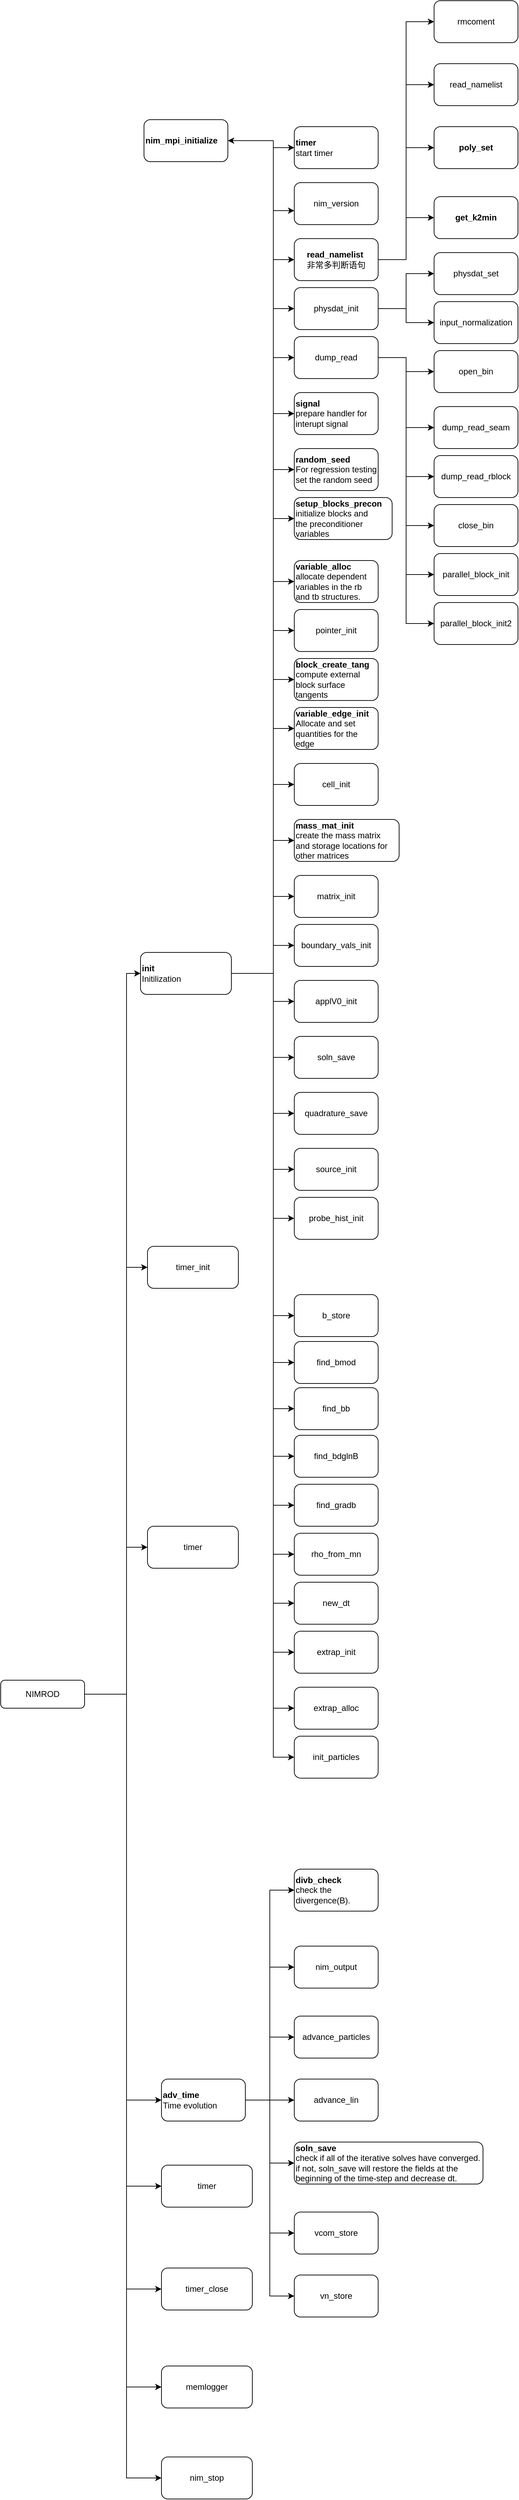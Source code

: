 <mxfile version="22.0.6" type="github">
  <diagram id="C5RBs43oDa-KdzZeNtuy" name="Page-1">
    <mxGraphModel dx="1518" dy="1888" grid="1" gridSize="10" guides="1" tooltips="1" connect="1" arrows="1" fold="1" page="1" pageScale="1" pageWidth="827" pageHeight="1169" math="0" shadow="0">
      <root>
        <mxCell id="WIyWlLk6GJQsqaUBKTNV-0" />
        <mxCell id="WIyWlLk6GJQsqaUBKTNV-1" parent="WIyWlLk6GJQsqaUBKTNV-0" />
        <mxCell id="1B1cMPSORAF4av0CPrEg-1" value="" style="edgeStyle=orthogonalEdgeStyle;rounded=0;orthogonalLoop=1;jettySize=auto;html=1;" parent="WIyWlLk6GJQsqaUBKTNV-1" source="WIyWlLk6GJQsqaUBKTNV-3" target="1B1cMPSORAF4av0CPrEg-0" edge="1">
          <mxGeometry relative="1" as="geometry">
            <Array as="points">
              <mxPoint x="310" y="2250" />
              <mxPoint x="310" y="1220" />
            </Array>
          </mxGeometry>
        </mxCell>
        <mxCell id="1B1cMPSORAF4av0CPrEg-3" value="" style="edgeStyle=orthogonalEdgeStyle;rounded=0;orthogonalLoop=1;jettySize=auto;html=1;" parent="WIyWlLk6GJQsqaUBKTNV-1" source="WIyWlLk6GJQsqaUBKTNV-3" target="1B1cMPSORAF4av0CPrEg-2" edge="1">
          <mxGeometry relative="1" as="geometry">
            <Array as="points">
              <mxPoint x="310" y="2250" />
              <mxPoint x="310" y="2830" />
            </Array>
          </mxGeometry>
        </mxCell>
        <mxCell id="SXd2BRhRPIDq4cuI7gyY-1" style="edgeStyle=orthogonalEdgeStyle;rounded=0;orthogonalLoop=1;jettySize=auto;html=1;exitX=1;exitY=0.5;exitDx=0;exitDy=0;entryX=0;entryY=0.5;entryDx=0;entryDy=0;" edge="1" parent="WIyWlLk6GJQsqaUBKTNV-1" source="WIyWlLk6GJQsqaUBKTNV-3" target="SXd2BRhRPIDq4cuI7gyY-0">
          <mxGeometry relative="1" as="geometry">
            <Array as="points">
              <mxPoint x="310" y="2250" />
              <mxPoint x="310" y="1640" />
            </Array>
          </mxGeometry>
        </mxCell>
        <mxCell id="SXd2BRhRPIDq4cuI7gyY-3" style="edgeStyle=orthogonalEdgeStyle;rounded=0;orthogonalLoop=1;jettySize=auto;html=1;exitX=1;exitY=0.5;exitDx=0;exitDy=0;entryX=0;entryY=0.5;entryDx=0;entryDy=0;" edge="1" parent="WIyWlLk6GJQsqaUBKTNV-1" source="WIyWlLk6GJQsqaUBKTNV-3" target="SXd2BRhRPIDq4cuI7gyY-2">
          <mxGeometry relative="1" as="geometry">
            <Array as="points">
              <mxPoint x="310" y="2250" />
              <mxPoint x="310" y="2040" />
            </Array>
          </mxGeometry>
        </mxCell>
        <mxCell id="SXd2BRhRPIDq4cuI7gyY-6" style="edgeStyle=orthogonalEdgeStyle;rounded=0;orthogonalLoop=1;jettySize=auto;html=1;exitX=1;exitY=0.5;exitDx=0;exitDy=0;entryX=0;entryY=0.5;entryDx=0;entryDy=0;" edge="1" parent="WIyWlLk6GJQsqaUBKTNV-1" source="WIyWlLk6GJQsqaUBKTNV-3" target="SXd2BRhRPIDq4cuI7gyY-4">
          <mxGeometry relative="1" as="geometry">
            <Array as="points">
              <mxPoint x="310" y="2250" />
              <mxPoint x="310" y="2953" />
            </Array>
          </mxGeometry>
        </mxCell>
        <mxCell id="SXd2BRhRPIDq4cuI7gyY-7" style="edgeStyle=orthogonalEdgeStyle;rounded=0;orthogonalLoop=1;jettySize=auto;html=1;exitX=1;exitY=0.5;exitDx=0;exitDy=0;entryX=0;entryY=0.5;entryDx=0;entryDy=0;" edge="1" parent="WIyWlLk6GJQsqaUBKTNV-1" source="WIyWlLk6GJQsqaUBKTNV-3" target="SXd2BRhRPIDq4cuI7gyY-5">
          <mxGeometry relative="1" as="geometry">
            <Array as="points">
              <mxPoint x="310" y="2250" />
              <mxPoint x="310" y="3100" />
            </Array>
          </mxGeometry>
        </mxCell>
        <mxCell id="SXd2BRhRPIDq4cuI7gyY-9" style="edgeStyle=orthogonalEdgeStyle;rounded=0;orthogonalLoop=1;jettySize=auto;html=1;exitX=1;exitY=0.5;exitDx=0;exitDy=0;entryX=0;entryY=0.5;entryDx=0;entryDy=0;" edge="1" parent="WIyWlLk6GJQsqaUBKTNV-1" source="WIyWlLk6GJQsqaUBKTNV-3" target="SXd2BRhRPIDq4cuI7gyY-8">
          <mxGeometry relative="1" as="geometry">
            <Array as="points">
              <mxPoint x="310" y="2250" />
              <mxPoint x="310" y="3240" />
            </Array>
          </mxGeometry>
        </mxCell>
        <mxCell id="SXd2BRhRPIDq4cuI7gyY-11" style="edgeStyle=orthogonalEdgeStyle;rounded=0;orthogonalLoop=1;jettySize=auto;html=1;exitX=1;exitY=0.5;exitDx=0;exitDy=0;entryX=0;entryY=0.5;entryDx=0;entryDy=0;" edge="1" parent="WIyWlLk6GJQsqaUBKTNV-1" source="WIyWlLk6GJQsqaUBKTNV-3" target="SXd2BRhRPIDq4cuI7gyY-10">
          <mxGeometry relative="1" as="geometry">
            <Array as="points">
              <mxPoint x="310" y="2250" />
              <mxPoint x="310" y="3370" />
            </Array>
          </mxGeometry>
        </mxCell>
        <mxCell id="WIyWlLk6GJQsqaUBKTNV-3" value="NIMROD" style="rounded=1;whiteSpace=wrap;html=1;fontSize=12;glass=0;strokeWidth=1;shadow=0;" parent="WIyWlLk6GJQsqaUBKTNV-1" vertex="1">
          <mxGeometry x="130" y="2230" width="120" height="40" as="geometry" />
        </mxCell>
        <mxCell id="WIyWlLk6GJQsqaUBKTNV-4" value="Yes" style="rounded=0;html=1;jettySize=auto;orthogonalLoop=1;fontSize=11;endArrow=block;endFill=0;endSize=8;strokeWidth=1;shadow=0;labelBackgroundColor=none;edgeStyle=orthogonalEdgeStyle;" parent="WIyWlLk6GJQsqaUBKTNV-1" edge="1">
          <mxGeometry y="20" relative="1" as="geometry">
            <mxPoint as="offset" />
            <mxPoint x="220" y="250" as="sourcePoint" />
          </mxGeometry>
        </mxCell>
        <mxCell id="WIyWlLk6GJQsqaUBKTNV-5" value="No" style="edgeStyle=orthogonalEdgeStyle;rounded=0;html=1;jettySize=auto;orthogonalLoop=1;fontSize=11;endArrow=block;endFill=0;endSize=8;strokeWidth=1;shadow=0;labelBackgroundColor=none;" parent="WIyWlLk6GJQsqaUBKTNV-1" edge="1">
          <mxGeometry y="10" relative="1" as="geometry">
            <mxPoint as="offset" />
            <mxPoint x="270" y="210" as="sourcePoint" />
            <Array as="points">
              <mxPoint x="320" y="210" />
            </Array>
          </mxGeometry>
        </mxCell>
        <mxCell id="WIyWlLk6GJQsqaUBKTNV-8" value="No" style="rounded=0;html=1;jettySize=auto;orthogonalLoop=1;fontSize=11;endArrow=block;endFill=0;endSize=8;strokeWidth=1;shadow=0;labelBackgroundColor=none;edgeStyle=orthogonalEdgeStyle;" parent="WIyWlLk6GJQsqaUBKTNV-1" edge="1">
          <mxGeometry x="0.333" y="20" relative="1" as="geometry">
            <mxPoint as="offset" />
            <mxPoint x="220" y="370" as="sourcePoint" />
          </mxGeometry>
        </mxCell>
        <mxCell id="WIyWlLk6GJQsqaUBKTNV-9" value="Yes" style="edgeStyle=orthogonalEdgeStyle;rounded=0;html=1;jettySize=auto;orthogonalLoop=1;fontSize=11;endArrow=block;endFill=0;endSize=8;strokeWidth=1;shadow=0;labelBackgroundColor=none;" parent="WIyWlLk6GJQsqaUBKTNV-1" edge="1">
          <mxGeometry y="10" relative="1" as="geometry">
            <mxPoint as="offset" />
            <mxPoint x="270" y="330" as="sourcePoint" />
          </mxGeometry>
        </mxCell>
        <mxCell id="1B1cMPSORAF4av0CPrEg-70" style="edgeStyle=orthogonalEdgeStyle;rounded=0;orthogonalLoop=1;jettySize=auto;html=1;exitX=1;exitY=0.5;exitDx=0;exitDy=0;entryX=0;entryY=0.5;entryDx=0;entryDy=0;" parent="WIyWlLk6GJQsqaUBKTNV-1" source="1B1cMPSORAF4av0CPrEg-0" target="1B1cMPSORAF4av0CPrEg-38" edge="1">
          <mxGeometry relative="1" as="geometry">
            <Array as="points">
              <mxPoint x="520" y="1220" />
              <mxPoint x="520" y="1110" />
            </Array>
          </mxGeometry>
        </mxCell>
        <mxCell id="1B1cMPSORAF4av0CPrEg-71" style="edgeStyle=orthogonalEdgeStyle;rounded=0;orthogonalLoop=1;jettySize=auto;html=1;exitX=1;exitY=0.5;exitDx=0;exitDy=0;entryX=0;entryY=0.5;entryDx=0;entryDy=0;" parent="WIyWlLk6GJQsqaUBKTNV-1" source="1B1cMPSORAF4av0CPrEg-0" target="1B1cMPSORAF4av0CPrEg-36" edge="1">
          <mxGeometry relative="1" as="geometry">
            <Array as="points">
              <mxPoint x="520" y="1220" />
              <mxPoint x="520" y="1180" />
            </Array>
          </mxGeometry>
        </mxCell>
        <mxCell id="1B1cMPSORAF4av0CPrEg-72" style="edgeStyle=orthogonalEdgeStyle;rounded=0;orthogonalLoop=1;jettySize=auto;html=1;exitX=1;exitY=0.5;exitDx=0;exitDy=0;entryX=0;entryY=0.5;entryDx=0;entryDy=0;" parent="WIyWlLk6GJQsqaUBKTNV-1" source="1B1cMPSORAF4av0CPrEg-0" target="1B1cMPSORAF4av0CPrEg-40" edge="1">
          <mxGeometry relative="1" as="geometry">
            <Array as="points">
              <mxPoint x="520" y="1220" />
              <mxPoint x="520" y="1260" />
            </Array>
          </mxGeometry>
        </mxCell>
        <mxCell id="1B1cMPSORAF4av0CPrEg-73" style="edgeStyle=orthogonalEdgeStyle;rounded=0;orthogonalLoop=1;jettySize=auto;html=1;exitX=1;exitY=0.5;exitDx=0;exitDy=0;entryX=0;entryY=0.5;entryDx=0;entryDy=0;" parent="WIyWlLk6GJQsqaUBKTNV-1" source="1B1cMPSORAF4av0CPrEg-0" target="1B1cMPSORAF4av0CPrEg-48" edge="1">
          <mxGeometry relative="1" as="geometry">
            <Array as="points">
              <mxPoint x="520" y="1220" />
              <mxPoint x="520" y="1340" />
            </Array>
          </mxGeometry>
        </mxCell>
        <mxCell id="1B1cMPSORAF4av0CPrEg-74" style="edgeStyle=orthogonalEdgeStyle;rounded=0;orthogonalLoop=1;jettySize=auto;html=1;exitX=1;exitY=0.5;exitDx=0;exitDy=0;entryX=0;entryY=0.5;entryDx=0;entryDy=0;" parent="WIyWlLk6GJQsqaUBKTNV-1" source="1B1cMPSORAF4av0CPrEg-0" target="1B1cMPSORAF4av0CPrEg-50" edge="1">
          <mxGeometry relative="1" as="geometry">
            <Array as="points">
              <mxPoint x="520" y="1220" />
              <mxPoint x="520" y="1420" />
            </Array>
          </mxGeometry>
        </mxCell>
        <mxCell id="1B1cMPSORAF4av0CPrEg-75" style="edgeStyle=orthogonalEdgeStyle;rounded=0;orthogonalLoop=1;jettySize=auto;html=1;exitX=1;exitY=0.5;exitDx=0;exitDy=0;entryX=0;entryY=0.5;entryDx=0;entryDy=0;" parent="WIyWlLk6GJQsqaUBKTNV-1" source="1B1cMPSORAF4av0CPrEg-0" target="1B1cMPSORAF4av0CPrEg-52" edge="1">
          <mxGeometry relative="1" as="geometry">
            <Array as="points">
              <mxPoint x="520" y="1220" />
              <mxPoint x="520" y="1500" />
            </Array>
          </mxGeometry>
        </mxCell>
        <mxCell id="1B1cMPSORAF4av0CPrEg-76" style="edgeStyle=orthogonalEdgeStyle;rounded=0;orthogonalLoop=1;jettySize=auto;html=1;exitX=1;exitY=0.5;exitDx=0;exitDy=0;entryX=0;entryY=0.5;entryDx=0;entryDy=0;" parent="WIyWlLk6GJQsqaUBKTNV-1" source="1B1cMPSORAF4av0CPrEg-0" target="1B1cMPSORAF4av0CPrEg-54" edge="1">
          <mxGeometry relative="1" as="geometry">
            <Array as="points">
              <mxPoint x="520" y="1220" />
              <mxPoint x="520" y="1570" />
            </Array>
          </mxGeometry>
        </mxCell>
        <mxCell id="1B1cMPSORAF4av0CPrEg-77" style="edgeStyle=orthogonalEdgeStyle;rounded=0;orthogonalLoop=1;jettySize=auto;html=1;exitX=1;exitY=0.5;exitDx=0;exitDy=0;entryX=0;entryY=0.5;entryDx=0;entryDy=0;" parent="WIyWlLk6GJQsqaUBKTNV-1" source="1B1cMPSORAF4av0CPrEg-0" target="1B1cMPSORAF4av0CPrEg-56" edge="1">
          <mxGeometry relative="1" as="geometry">
            <Array as="points">
              <mxPoint x="520" y="1220" />
              <mxPoint x="520" y="1709" />
            </Array>
          </mxGeometry>
        </mxCell>
        <mxCell id="1B1cMPSORAF4av0CPrEg-78" style="edgeStyle=orthogonalEdgeStyle;rounded=0;orthogonalLoop=1;jettySize=auto;html=1;exitX=1;exitY=0.5;exitDx=0;exitDy=0;entryX=0;entryY=0.5;entryDx=0;entryDy=0;" parent="WIyWlLk6GJQsqaUBKTNV-1" source="1B1cMPSORAF4av0CPrEg-0" target="1B1cMPSORAF4av0CPrEg-46" edge="1">
          <mxGeometry relative="1" as="geometry">
            <Array as="points">
              <mxPoint x="520" y="1220" />
              <mxPoint x="520" y="1776" />
            </Array>
          </mxGeometry>
        </mxCell>
        <mxCell id="1B1cMPSORAF4av0CPrEg-80" style="edgeStyle=orthogonalEdgeStyle;rounded=0;orthogonalLoop=1;jettySize=auto;html=1;exitX=1;exitY=0.5;exitDx=0;exitDy=0;entryX=0;entryY=0.5;entryDx=0;entryDy=0;" parent="WIyWlLk6GJQsqaUBKTNV-1" source="1B1cMPSORAF4av0CPrEg-0" target="1B1cMPSORAF4av0CPrEg-42" edge="1">
          <mxGeometry relative="1" as="geometry">
            <Array as="points">
              <mxPoint x="520" y="1220" />
              <mxPoint x="520" y="1910" />
            </Array>
          </mxGeometry>
        </mxCell>
        <mxCell id="1B1cMPSORAF4av0CPrEg-81" style="edgeStyle=orthogonalEdgeStyle;rounded=0;orthogonalLoop=1;jettySize=auto;html=1;exitX=1;exitY=0.5;exitDx=0;exitDy=0;entryX=0;entryY=0.5;entryDx=0;entryDy=0;" parent="WIyWlLk6GJQsqaUBKTNV-1" source="1B1cMPSORAF4av0CPrEg-0" target="1B1cMPSORAF4av0CPrEg-60" edge="1">
          <mxGeometry relative="1" as="geometry">
            <Array as="points">
              <mxPoint x="520" y="1220" />
              <mxPoint x="520" y="1980" />
            </Array>
          </mxGeometry>
        </mxCell>
        <mxCell id="1B1cMPSORAF4av0CPrEg-82" style="edgeStyle=orthogonalEdgeStyle;rounded=0;orthogonalLoop=1;jettySize=auto;html=1;exitX=1;exitY=0.5;exitDx=0;exitDy=0;entryX=0;entryY=0.5;entryDx=0;entryDy=0;" parent="WIyWlLk6GJQsqaUBKTNV-1" source="1B1cMPSORAF4av0CPrEg-0" target="1B1cMPSORAF4av0CPrEg-61" edge="1">
          <mxGeometry relative="1" as="geometry">
            <Array as="points">
              <mxPoint x="520" y="1220" />
              <mxPoint x="520" y="2050" />
            </Array>
          </mxGeometry>
        </mxCell>
        <mxCell id="1B1cMPSORAF4av0CPrEg-83" style="edgeStyle=orthogonalEdgeStyle;rounded=0;orthogonalLoop=1;jettySize=auto;html=1;exitX=1;exitY=0.5;exitDx=0;exitDy=0;entryX=0;entryY=0.5;entryDx=0;entryDy=0;" parent="WIyWlLk6GJQsqaUBKTNV-1" source="1B1cMPSORAF4av0CPrEg-0" target="1B1cMPSORAF4av0CPrEg-62" edge="1">
          <mxGeometry relative="1" as="geometry">
            <Array as="points">
              <mxPoint x="520" y="1220" />
              <mxPoint x="520" y="2120" />
            </Array>
          </mxGeometry>
        </mxCell>
        <mxCell id="1B1cMPSORAF4av0CPrEg-84" style="edgeStyle=orthogonalEdgeStyle;rounded=0;orthogonalLoop=1;jettySize=auto;html=1;exitX=1;exitY=0.5;exitDx=0;exitDy=0;entryX=0;entryY=0.5;entryDx=0;entryDy=0;" parent="WIyWlLk6GJQsqaUBKTNV-1" source="1B1cMPSORAF4av0CPrEg-0" target="1B1cMPSORAF4av0CPrEg-59" edge="1">
          <mxGeometry relative="1" as="geometry">
            <Array as="points">
              <mxPoint x="520" y="1220" />
              <mxPoint x="520" y="2190" />
            </Array>
          </mxGeometry>
        </mxCell>
        <mxCell id="1B1cMPSORAF4av0CPrEg-85" style="edgeStyle=orthogonalEdgeStyle;rounded=0;orthogonalLoop=1;jettySize=auto;html=1;exitX=1;exitY=0.5;exitDx=0;exitDy=0;entryX=0;entryY=0.5;entryDx=0;entryDy=0;" parent="WIyWlLk6GJQsqaUBKTNV-1" source="1B1cMPSORAF4av0CPrEg-0" target="1B1cMPSORAF4av0CPrEg-65" edge="1">
          <mxGeometry relative="1" as="geometry">
            <Array as="points">
              <mxPoint x="520" y="1220" />
              <mxPoint x="520" y="2270" />
            </Array>
          </mxGeometry>
        </mxCell>
        <mxCell id="1B1cMPSORAF4av0CPrEg-88" style="edgeStyle=orthogonalEdgeStyle;rounded=0;orthogonalLoop=1;jettySize=auto;html=1;exitX=1;exitY=0.5;exitDx=0;exitDy=0;entryX=0;entryY=0.5;entryDx=0;entryDy=0;" parent="WIyWlLk6GJQsqaUBKTNV-1" source="1B1cMPSORAF4av0CPrEg-0" target="1B1cMPSORAF4av0CPrEg-25" edge="1">
          <mxGeometry relative="1" as="geometry">
            <Array as="points">
              <mxPoint x="520" y="1220" />
              <mxPoint x="520" y="730" />
            </Array>
          </mxGeometry>
        </mxCell>
        <mxCell id="6PSck7Jdm3lRho_DC61k-1" style="edgeStyle=orthogonalEdgeStyle;rounded=0;orthogonalLoop=1;jettySize=auto;html=1;exitX=1;exitY=0.5;exitDx=0;exitDy=0;entryX=0;entryY=0.5;entryDx=0;entryDy=0;" parent="WIyWlLk6GJQsqaUBKTNV-1" source="1B1cMPSORAF4av0CPrEg-0" target="1B1cMPSORAF4av0CPrEg-29" edge="1">
          <mxGeometry relative="1" as="geometry">
            <Array as="points">
              <mxPoint x="520" y="1220" />
              <mxPoint x="520" y="570" />
            </Array>
          </mxGeometry>
        </mxCell>
        <mxCell id="6PSck7Jdm3lRho_DC61k-2" style="edgeStyle=orthogonalEdgeStyle;rounded=0;orthogonalLoop=1;jettySize=auto;html=1;exitX=1;exitY=0.5;exitDx=0;exitDy=0;entryX=0;entryY=0.5;entryDx=0;entryDy=0;" parent="WIyWlLk6GJQsqaUBKTNV-1" source="1B1cMPSORAF4av0CPrEg-0" target="1B1cMPSORAF4av0CPrEg-13" edge="1">
          <mxGeometry relative="1" as="geometry">
            <Array as="points">
              <mxPoint x="520" y="1220" />
              <mxPoint x="520" y="340" />
            </Array>
          </mxGeometry>
        </mxCell>
        <mxCell id="6PSck7Jdm3lRho_DC61k-3" style="edgeStyle=orthogonalEdgeStyle;rounded=0;orthogonalLoop=1;jettySize=auto;html=1;exitX=1;exitY=0.5;exitDx=0;exitDy=0;entryX=0;entryY=0.5;entryDx=0;entryDy=0;" parent="WIyWlLk6GJQsqaUBKTNV-1" source="1B1cMPSORAF4av0CPrEg-0" target="1B1cMPSORAF4av0CPrEg-4" edge="1">
          <mxGeometry relative="1" as="geometry">
            <Array as="points">
              <mxPoint x="520" y="1220" />
              <mxPoint x="520" y="40" />
            </Array>
          </mxGeometry>
        </mxCell>
        <mxCell id="6PSck7Jdm3lRho_DC61k-22" style="edgeStyle=orthogonalEdgeStyle;rounded=0;orthogonalLoop=1;jettySize=auto;html=1;exitX=1;exitY=0.5;exitDx=0;exitDy=0;entryX=0;entryY=0.5;entryDx=0;entryDy=0;" parent="WIyWlLk6GJQsqaUBKTNV-1" source="1B1cMPSORAF4av0CPrEg-0" target="1B1cMPSORAF4av0CPrEg-44" edge="1">
          <mxGeometry relative="1" as="geometry">
            <Array as="points">
              <mxPoint x="520" y="1220" />
              <mxPoint x="520" y="1842" />
            </Array>
          </mxGeometry>
        </mxCell>
        <mxCell id="6PSck7Jdm3lRho_DC61k-25" style="edgeStyle=orthogonalEdgeStyle;rounded=0;orthogonalLoop=1;jettySize=auto;html=1;exitX=1;exitY=0.5;exitDx=0;exitDy=0;entryX=0;entryY=0.5;entryDx=0;entryDy=0;" parent="WIyWlLk6GJQsqaUBKTNV-1" source="1B1cMPSORAF4av0CPrEg-0" target="6PSck7Jdm3lRho_DC61k-23" edge="1">
          <mxGeometry relative="1" as="geometry">
            <Array as="points">
              <mxPoint x="520" y="1220" />
              <mxPoint x="520" y="2340" />
            </Array>
          </mxGeometry>
        </mxCell>
        <mxCell id="SXd2BRhRPIDq4cuI7gyY-14" style="edgeStyle=orthogonalEdgeStyle;rounded=0;orthogonalLoop=1;jettySize=auto;html=1;exitX=1;exitY=0.5;exitDx=0;exitDy=0;entryX=1;entryY=0.5;entryDx=0;entryDy=0;" edge="1" parent="WIyWlLk6GJQsqaUBKTNV-1" source="1B1cMPSORAF4av0CPrEg-0" target="SXd2BRhRPIDq4cuI7gyY-13">
          <mxGeometry relative="1" as="geometry">
            <Array as="points">
              <mxPoint x="520" y="1220" />
              <mxPoint x="520" y="30" />
            </Array>
          </mxGeometry>
        </mxCell>
        <mxCell id="1B1cMPSORAF4av0CPrEg-0" value="&lt;b&gt;init&lt;/b&gt;&lt;br&gt;Initilization" style="whiteSpace=wrap;html=1;rounded=1;glass=0;strokeWidth=1;shadow=0;align=left;" parent="WIyWlLk6GJQsqaUBKTNV-1" vertex="1">
          <mxGeometry x="330" y="1190" width="130" height="60" as="geometry" />
        </mxCell>
        <mxCell id="6PSck7Jdm3lRho_DC61k-5" value="" style="edgeStyle=orthogonalEdgeStyle;rounded=0;orthogonalLoop=1;jettySize=auto;html=1;" parent="WIyWlLk6GJQsqaUBKTNV-1" source="1B1cMPSORAF4av0CPrEg-2" target="6PSck7Jdm3lRho_DC61k-4" edge="1">
          <mxGeometry relative="1" as="geometry" />
        </mxCell>
        <mxCell id="6PSck7Jdm3lRho_DC61k-13" style="edgeStyle=orthogonalEdgeStyle;rounded=0;orthogonalLoop=1;jettySize=auto;html=1;exitX=1;exitY=0.5;exitDx=0;exitDy=0;entryX=0;entryY=0.5;entryDx=0;entryDy=0;" parent="WIyWlLk6GJQsqaUBKTNV-1" source="1B1cMPSORAF4av0CPrEg-2" target="6PSck7Jdm3lRho_DC61k-9" edge="1">
          <mxGeometry relative="1" as="geometry" />
        </mxCell>
        <mxCell id="6PSck7Jdm3lRho_DC61k-14" style="edgeStyle=orthogonalEdgeStyle;rounded=0;orthogonalLoop=1;jettySize=auto;html=1;exitX=1;exitY=0.5;exitDx=0;exitDy=0;entryX=0;entryY=0.5;entryDx=0;entryDy=0;" parent="WIyWlLk6GJQsqaUBKTNV-1" source="1B1cMPSORAF4av0CPrEg-2" target="6PSck7Jdm3lRho_DC61k-10" edge="1">
          <mxGeometry relative="1" as="geometry" />
        </mxCell>
        <mxCell id="6PSck7Jdm3lRho_DC61k-15" style="edgeStyle=orthogonalEdgeStyle;rounded=0;orthogonalLoop=1;jettySize=auto;html=1;exitX=1;exitY=0.5;exitDx=0;exitDy=0;entryX=0;entryY=0.5;entryDx=0;entryDy=0;" parent="WIyWlLk6GJQsqaUBKTNV-1" source="1B1cMPSORAF4av0CPrEg-2" target="6PSck7Jdm3lRho_DC61k-11" edge="1">
          <mxGeometry relative="1" as="geometry" />
        </mxCell>
        <mxCell id="6PSck7Jdm3lRho_DC61k-16" style="edgeStyle=orthogonalEdgeStyle;rounded=0;orthogonalLoop=1;jettySize=auto;html=1;exitX=1;exitY=0.5;exitDx=0;exitDy=0;entryX=0;entryY=0.5;entryDx=0;entryDy=0;" parent="WIyWlLk6GJQsqaUBKTNV-1" source="1B1cMPSORAF4av0CPrEg-2" target="6PSck7Jdm3lRho_DC61k-6" edge="1">
          <mxGeometry relative="1" as="geometry" />
        </mxCell>
        <mxCell id="6PSck7Jdm3lRho_DC61k-17" style="edgeStyle=orthogonalEdgeStyle;rounded=0;orthogonalLoop=1;jettySize=auto;html=1;exitX=1;exitY=0.5;exitDx=0;exitDy=0;entryX=0;entryY=0.5;entryDx=0;entryDy=0;" parent="WIyWlLk6GJQsqaUBKTNV-1" source="1B1cMPSORAF4av0CPrEg-2" target="6PSck7Jdm3lRho_DC61k-7" edge="1">
          <mxGeometry relative="1" as="geometry" />
        </mxCell>
        <mxCell id="6PSck7Jdm3lRho_DC61k-18" style="edgeStyle=orthogonalEdgeStyle;rounded=0;orthogonalLoop=1;jettySize=auto;html=1;exitX=1;exitY=0.5;exitDx=0;exitDy=0;entryX=0;entryY=0.5;entryDx=0;entryDy=0;" parent="WIyWlLk6GJQsqaUBKTNV-1" source="1B1cMPSORAF4av0CPrEg-2" target="6PSck7Jdm3lRho_DC61k-8" edge="1">
          <mxGeometry relative="1" as="geometry" />
        </mxCell>
        <mxCell id="1B1cMPSORAF4av0CPrEg-2" value="&lt;b&gt;adv_time&lt;/b&gt;&lt;br&gt;Time evolution" style="whiteSpace=wrap;html=1;rounded=1;glass=0;strokeWidth=1;shadow=0;align=left;" parent="WIyWlLk6GJQsqaUBKTNV-1" vertex="1">
          <mxGeometry x="360" y="2800" width="120" height="60" as="geometry" />
        </mxCell>
        <mxCell id="1B1cMPSORAF4av0CPrEg-4" value="&lt;b&gt;timer&lt;/b&gt;&lt;br&gt;start timer" style="whiteSpace=wrap;html=1;rounded=1;glass=0;strokeWidth=1;shadow=0;align=left;" parent="WIyWlLk6GJQsqaUBKTNV-1" vertex="1">
          <mxGeometry x="550" y="10" width="120" height="60" as="geometry" />
        </mxCell>
        <mxCell id="1B1cMPSORAF4av0CPrEg-8" value="" style="edgeStyle=orthogonalEdgeStyle;rounded=0;orthogonalLoop=1;jettySize=auto;html=1;exitX=1;exitY=0.5;exitDx=0;exitDy=0;" parent="WIyWlLk6GJQsqaUBKTNV-1" source="1B1cMPSORAF4av0CPrEg-0" target="1B1cMPSORAF4av0CPrEg-9" edge="1">
          <mxGeometry relative="1" as="geometry">
            <mxPoint x="500" y="230" as="sourcePoint" />
            <Array as="points">
              <mxPoint x="520" y="1220" />
              <mxPoint x="520" y="130" />
            </Array>
          </mxGeometry>
        </mxCell>
        <mxCell id="1B1cMPSORAF4av0CPrEg-9" value="nim_version" style="whiteSpace=wrap;html=1;rounded=1;glass=0;strokeWidth=1;shadow=0;" parent="WIyWlLk6GJQsqaUBKTNV-1" vertex="1">
          <mxGeometry x="550" y="90" width="120" height="60" as="geometry" />
        </mxCell>
        <mxCell id="1B1cMPSORAF4av0CPrEg-10" value="" style="edgeStyle=orthogonalEdgeStyle;rounded=0;orthogonalLoop=1;jettySize=auto;html=1;exitX=1;exitY=0.5;exitDx=0;exitDy=0;" parent="WIyWlLk6GJQsqaUBKTNV-1" source="1B1cMPSORAF4av0CPrEg-0" target="1B1cMPSORAF4av0CPrEg-11" edge="1">
          <mxGeometry relative="1" as="geometry">
            <mxPoint x="510" y="230" as="sourcePoint" />
            <Array as="points">
              <mxPoint x="520" y="1220" />
              <mxPoint x="520" y="200" />
            </Array>
          </mxGeometry>
        </mxCell>
        <mxCell id="SXd2BRhRPIDq4cuI7gyY-16" value="" style="edgeStyle=orthogonalEdgeStyle;rounded=0;orthogonalLoop=1;jettySize=auto;html=1;" edge="1" parent="WIyWlLk6GJQsqaUBKTNV-1" source="1B1cMPSORAF4av0CPrEg-11" target="SXd2BRhRPIDq4cuI7gyY-15">
          <mxGeometry relative="1" as="geometry">
            <Array as="points">
              <mxPoint x="710" y="200" />
              <mxPoint x="710" y="-140" />
            </Array>
          </mxGeometry>
        </mxCell>
        <mxCell id="SXd2BRhRPIDq4cuI7gyY-18" value="" style="edgeStyle=orthogonalEdgeStyle;rounded=0;orthogonalLoop=1;jettySize=auto;html=1;" edge="1" parent="WIyWlLk6GJQsqaUBKTNV-1" source="1B1cMPSORAF4av0CPrEg-11" target="SXd2BRhRPIDq4cuI7gyY-17">
          <mxGeometry relative="1" as="geometry">
            <Array as="points">
              <mxPoint x="710" y="200" />
              <mxPoint x="710" y="-50" />
            </Array>
          </mxGeometry>
        </mxCell>
        <mxCell id="SXd2BRhRPIDq4cuI7gyY-25" value="" style="edgeStyle=orthogonalEdgeStyle;rounded=0;orthogonalLoop=1;jettySize=auto;html=1;" edge="1" parent="WIyWlLk6GJQsqaUBKTNV-1" source="SXd2BRhRPIDq4cuI7gyY-19" target="SXd2BRhRPIDq4cuI7gyY-24">
          <mxGeometry relative="1" as="geometry">
            <Array as="points">
              <mxPoint x="710" y="40" />
              <mxPoint x="710" y="140" />
            </Array>
          </mxGeometry>
        </mxCell>
        <mxCell id="1B1cMPSORAF4av0CPrEg-11" value="&lt;div style=&quot;text-align: left;&quot;&gt;&lt;span style=&quot;background-color: initial;&quot;&gt;&lt;b&gt;read_namelist&lt;/b&gt;&lt;/span&gt;&lt;/div&gt;&lt;div style=&quot;text-align: left;&quot;&gt;&lt;span style=&quot;background-color: initial;&quot;&gt;非常多判断语句&lt;/span&gt;&lt;/div&gt;" style="whiteSpace=wrap;html=1;rounded=1;glass=0;strokeWidth=1;shadow=0;" parent="WIyWlLk6GJQsqaUBKTNV-1" vertex="1">
          <mxGeometry x="550" y="170" width="120" height="60" as="geometry" />
        </mxCell>
        <mxCell id="SXd2BRhRPIDq4cuI7gyY-42" style="edgeStyle=orthogonalEdgeStyle;rounded=0;orthogonalLoop=1;jettySize=auto;html=1;exitX=1;exitY=0.5;exitDx=0;exitDy=0;entryX=0;entryY=0.5;entryDx=0;entryDy=0;" edge="1" parent="WIyWlLk6GJQsqaUBKTNV-1" source="1B1cMPSORAF4av0CPrEg-13" target="SXd2BRhRPIDq4cuI7gyY-36">
          <mxGeometry relative="1" as="geometry" />
        </mxCell>
        <mxCell id="SXd2BRhRPIDq4cuI7gyY-43" style="edgeStyle=orthogonalEdgeStyle;rounded=0;orthogonalLoop=1;jettySize=auto;html=1;exitX=1;exitY=0.5;exitDx=0;exitDy=0;entryX=0;entryY=0.5;entryDx=0;entryDy=0;" edge="1" parent="WIyWlLk6GJQsqaUBKTNV-1" source="1B1cMPSORAF4av0CPrEg-13" target="SXd2BRhRPIDq4cuI7gyY-38">
          <mxGeometry relative="1" as="geometry" />
        </mxCell>
        <mxCell id="SXd2BRhRPIDq4cuI7gyY-44" style="edgeStyle=orthogonalEdgeStyle;rounded=0;orthogonalLoop=1;jettySize=auto;html=1;exitX=1;exitY=0.5;exitDx=0;exitDy=0;entryX=0;entryY=0.5;entryDx=0;entryDy=0;" edge="1" parent="WIyWlLk6GJQsqaUBKTNV-1" source="1B1cMPSORAF4av0CPrEg-13" target="SXd2BRhRPIDq4cuI7gyY-37">
          <mxGeometry relative="1" as="geometry" />
        </mxCell>
        <mxCell id="SXd2BRhRPIDq4cuI7gyY-45" style="edgeStyle=orthogonalEdgeStyle;rounded=0;orthogonalLoop=1;jettySize=auto;html=1;exitX=1;exitY=0.5;exitDx=0;exitDy=0;entryX=0;entryY=0.5;entryDx=0;entryDy=0;" edge="1" parent="WIyWlLk6GJQsqaUBKTNV-1" source="1B1cMPSORAF4av0CPrEg-13" target="SXd2BRhRPIDq4cuI7gyY-39">
          <mxGeometry relative="1" as="geometry" />
        </mxCell>
        <mxCell id="SXd2BRhRPIDq4cuI7gyY-46" style="edgeStyle=orthogonalEdgeStyle;rounded=0;orthogonalLoop=1;jettySize=auto;html=1;exitX=1;exitY=0.5;exitDx=0;exitDy=0;entryX=0;entryY=0.5;entryDx=0;entryDy=0;" edge="1" parent="WIyWlLk6GJQsqaUBKTNV-1" source="1B1cMPSORAF4av0CPrEg-13" target="SXd2BRhRPIDq4cuI7gyY-40">
          <mxGeometry relative="1" as="geometry" />
        </mxCell>
        <mxCell id="SXd2BRhRPIDq4cuI7gyY-47" style="edgeStyle=orthogonalEdgeStyle;rounded=0;orthogonalLoop=1;jettySize=auto;html=1;exitX=1;exitY=0.5;exitDx=0;exitDy=0;entryX=0;entryY=0.5;entryDx=0;entryDy=0;" edge="1" parent="WIyWlLk6GJQsqaUBKTNV-1" source="1B1cMPSORAF4av0CPrEg-13" target="SXd2BRhRPIDq4cuI7gyY-41">
          <mxGeometry relative="1" as="geometry" />
        </mxCell>
        <mxCell id="1B1cMPSORAF4av0CPrEg-13" value="dump_read" style="whiteSpace=wrap;html=1;rounded=1;glass=0;strokeWidth=1;shadow=0;" parent="WIyWlLk6GJQsqaUBKTNV-1" vertex="1">
          <mxGeometry x="550" y="310" width="120" height="60" as="geometry" />
        </mxCell>
        <mxCell id="1B1cMPSORAF4av0CPrEg-14" value="" style="edgeStyle=orthogonalEdgeStyle;rounded=0;orthogonalLoop=1;jettySize=auto;html=1;exitX=1;exitY=0.5;exitDx=0;exitDy=0;" parent="WIyWlLk6GJQsqaUBKTNV-1" source="1B1cMPSORAF4av0CPrEg-0" target="1B1cMPSORAF4av0CPrEg-15" edge="1">
          <mxGeometry relative="1" as="geometry">
            <mxPoint x="530" y="250" as="sourcePoint" />
            <Array as="points">
              <mxPoint x="520" y="1220" />
              <mxPoint x="520" y="500" />
            </Array>
          </mxGeometry>
        </mxCell>
        <mxCell id="1B1cMPSORAF4av0CPrEg-15" value="&lt;b&gt;random_seed&lt;/b&gt;&lt;br&gt;&lt;div&gt;For regression testing set&amp;nbsp;&lt;span style=&quot;background-color: initial;&quot;&gt;the random seed&lt;/span&gt;&lt;/div&gt;" style="whiteSpace=wrap;html=1;rounded=1;glass=0;strokeWidth=1;shadow=0;align=left;" parent="WIyWlLk6GJQsqaUBKTNV-1" vertex="1">
          <mxGeometry x="550" y="470" width="120" height="60" as="geometry" />
        </mxCell>
        <mxCell id="1B1cMPSORAF4av0CPrEg-16" value="" style="edgeStyle=orthogonalEdgeStyle;rounded=0;orthogonalLoop=1;jettySize=auto;html=1;exitX=1;exitY=0.5;exitDx=0;exitDy=0;" parent="WIyWlLk6GJQsqaUBKTNV-1" source="1B1cMPSORAF4av0CPrEg-0" target="1B1cMPSORAF4av0CPrEg-17" edge="1">
          <mxGeometry relative="1" as="geometry">
            <mxPoint x="540" y="260" as="sourcePoint" />
            <Array as="points">
              <mxPoint x="520" y="1220" />
              <mxPoint x="520" y="1030" />
            </Array>
          </mxGeometry>
        </mxCell>
        <mxCell id="1B1cMPSORAF4av0CPrEg-17" value="&lt;b&gt;mass_mat_init&lt;/b&gt;&lt;br&gt;&lt;div&gt;create the mass matrix and&amp;nbsp;&lt;span style=&quot;background-color: initial;&quot;&gt;storage locations for other&amp;nbsp;&lt;/span&gt;&lt;span style=&quot;background-color: initial;&quot;&gt;matrices&lt;/span&gt;&lt;/div&gt;" style="whiteSpace=wrap;html=1;rounded=1;glass=0;strokeWidth=1;shadow=0;align=left;" parent="WIyWlLk6GJQsqaUBKTNV-1" vertex="1">
          <mxGeometry x="550" y="1000" width="150" height="60" as="geometry" />
        </mxCell>
        <mxCell id="1B1cMPSORAF4av0CPrEg-18" value="" style="edgeStyle=orthogonalEdgeStyle;rounded=0;orthogonalLoop=1;jettySize=auto;html=1;exitX=1;exitY=0.5;exitDx=0;exitDy=0;" parent="WIyWlLk6GJQsqaUBKTNV-1" source="1B1cMPSORAF4av0CPrEg-0" target="1B1cMPSORAF4av0CPrEg-19" edge="1">
          <mxGeometry relative="1" as="geometry">
            <mxPoint x="550" y="270" as="sourcePoint" />
            <Array as="points">
              <mxPoint x="520" y="1220" />
              <mxPoint x="520" y="950" />
            </Array>
          </mxGeometry>
        </mxCell>
        <mxCell id="1B1cMPSORAF4av0CPrEg-19" value="cell_init" style="whiteSpace=wrap;html=1;rounded=1;glass=0;strokeWidth=1;shadow=0;" parent="WIyWlLk6GJQsqaUBKTNV-1" vertex="1">
          <mxGeometry x="550" y="920" width="120" height="60" as="geometry" />
        </mxCell>
        <mxCell id="1B1cMPSORAF4av0CPrEg-20" value="" style="edgeStyle=orthogonalEdgeStyle;rounded=0;orthogonalLoop=1;jettySize=auto;html=1;exitX=1;exitY=0.5;exitDx=0;exitDy=0;" parent="WIyWlLk6GJQsqaUBKTNV-1" source="1B1cMPSORAF4av0CPrEg-0" target="1B1cMPSORAF4av0CPrEg-21" edge="1">
          <mxGeometry relative="1" as="geometry">
            <mxPoint x="560" y="280" as="sourcePoint" />
            <Array as="points">
              <mxPoint x="520" y="1220" />
              <mxPoint x="520" y="870" />
            </Array>
          </mxGeometry>
        </mxCell>
        <mxCell id="1B1cMPSORAF4av0CPrEg-21" value="&lt;b&gt;variable_edge_init&lt;/b&gt;&lt;br&gt;&lt;div&gt;Allocate and set quantities&amp;nbsp;&lt;span style=&quot;background-color: initial;&quot;&gt;for the edge&lt;/span&gt;&lt;/div&gt;" style="whiteSpace=wrap;html=1;rounded=1;glass=0;strokeWidth=1;shadow=0;align=left;" parent="WIyWlLk6GJQsqaUBKTNV-1" vertex="1">
          <mxGeometry x="550" y="840" width="120" height="60" as="geometry" />
        </mxCell>
        <mxCell id="1B1cMPSORAF4av0CPrEg-22" value="" style="edgeStyle=orthogonalEdgeStyle;rounded=0;orthogonalLoop=1;jettySize=auto;html=1;exitX=1;exitY=0.5;exitDx=0;exitDy=0;" parent="WIyWlLk6GJQsqaUBKTNV-1" source="1B1cMPSORAF4av0CPrEg-0" target="1B1cMPSORAF4av0CPrEg-23" edge="1">
          <mxGeometry relative="1" as="geometry">
            <mxPoint x="570" y="290" as="sourcePoint" />
            <Array as="points">
              <mxPoint x="520" y="1220" />
              <mxPoint x="520" y="800" />
            </Array>
          </mxGeometry>
        </mxCell>
        <mxCell id="1B1cMPSORAF4av0CPrEg-23" value="&lt;b&gt;block_create_tang&lt;/b&gt;&lt;br&gt;&lt;div&gt;compute external block&amp;nbsp;&lt;span style=&quot;background-color: initial;&quot;&gt;surface tangents&lt;/span&gt;&lt;/div&gt;" style="whiteSpace=wrap;html=1;rounded=1;glass=0;strokeWidth=1;shadow=0;align=left;" parent="WIyWlLk6GJQsqaUBKTNV-1" vertex="1">
          <mxGeometry x="550" y="770" width="120" height="60" as="geometry" />
        </mxCell>
        <mxCell id="1B1cMPSORAF4av0CPrEg-25" value="pointer_init" style="whiteSpace=wrap;html=1;rounded=1;glass=0;strokeWidth=1;shadow=0;" parent="WIyWlLk6GJQsqaUBKTNV-1" vertex="1">
          <mxGeometry x="550" y="700" width="120" height="60" as="geometry" />
        </mxCell>
        <mxCell id="1B1cMPSORAF4av0CPrEg-26" value="" style="edgeStyle=orthogonalEdgeStyle;rounded=0;orthogonalLoop=1;jettySize=auto;html=1;exitX=1;exitY=0.5;exitDx=0;exitDy=0;" parent="WIyWlLk6GJQsqaUBKTNV-1" source="1B1cMPSORAF4av0CPrEg-0" target="1B1cMPSORAF4av0CPrEg-27" edge="1">
          <mxGeometry relative="1" as="geometry">
            <mxPoint x="590" y="310" as="sourcePoint" />
            <Array as="points">
              <mxPoint x="520" y="1220" />
              <mxPoint x="520" y="660" />
            </Array>
          </mxGeometry>
        </mxCell>
        <mxCell id="1B1cMPSORAF4av0CPrEg-27" value="&lt;b&gt;variable_alloc&lt;/b&gt;&lt;br&gt;&lt;div style=&quot;&quot;&gt;allocate dependent variables&amp;nbsp;&lt;span style=&quot;background-color: initial;&quot;&gt;in the rb and tb&amp;nbsp;&lt;/span&gt;&lt;span style=&quot;background-color: initial;&quot;&gt;structures.&lt;/span&gt;&lt;/div&gt;" style="whiteSpace=wrap;html=1;rounded=1;glass=0;strokeWidth=1;shadow=0;align=left;" parent="WIyWlLk6GJQsqaUBKTNV-1" vertex="1">
          <mxGeometry x="550" y="630" width="120" height="60" as="geometry" />
        </mxCell>
        <mxCell id="1B1cMPSORAF4av0CPrEg-29" value="&lt;b&gt;setup_blocks_precon&lt;/b&gt;&lt;br&gt;&lt;div&gt;initialize blocks and the&amp;nbsp;&lt;span style=&quot;background-color: initial;&quot;&gt;preconditioner variables&lt;/span&gt;&lt;/div&gt;" style="whiteSpace=wrap;html=1;rounded=1;glass=0;strokeWidth=1;shadow=0;align=left;" parent="WIyWlLk6GJQsqaUBKTNV-1" vertex="1">
          <mxGeometry x="550" y="540" width="140" height="60" as="geometry" />
        </mxCell>
        <mxCell id="1B1cMPSORAF4av0CPrEg-30" value="" style="edgeStyle=orthogonalEdgeStyle;rounded=0;orthogonalLoop=1;jettySize=auto;html=1;exitX=1;exitY=0.5;exitDx=0;exitDy=0;" parent="WIyWlLk6GJQsqaUBKTNV-1" source="1B1cMPSORAF4av0CPrEg-0" target="1B1cMPSORAF4av0CPrEg-31" edge="1">
          <mxGeometry relative="1" as="geometry">
            <mxPoint x="610" y="330" as="sourcePoint" />
            <Array as="points">
              <mxPoint x="520" y="1220" />
              <mxPoint x="520" y="420" />
            </Array>
          </mxGeometry>
        </mxCell>
        <mxCell id="1B1cMPSORAF4av0CPrEg-31" value="&lt;b&gt;signal&lt;/b&gt;&lt;br&gt;&lt;div&gt;prepare handler for&lt;/div&gt;&lt;div&gt;interupt signal&lt;/div&gt;" style="whiteSpace=wrap;html=1;rounded=1;glass=0;strokeWidth=1;shadow=0;align=left;" parent="WIyWlLk6GJQsqaUBKTNV-1" vertex="1">
          <mxGeometry x="550" y="390" width="120" height="60" as="geometry" />
        </mxCell>
        <mxCell id="1B1cMPSORAF4av0CPrEg-32" value="" style="edgeStyle=orthogonalEdgeStyle;rounded=0;orthogonalLoop=1;jettySize=auto;html=1;exitX=1;exitY=0.5;exitDx=0;exitDy=0;" parent="WIyWlLk6GJQsqaUBKTNV-1" source="1B1cMPSORAF4av0CPrEg-0" target="1B1cMPSORAF4av0CPrEg-33" edge="1">
          <mxGeometry relative="1" as="geometry">
            <mxPoint x="490" y="560" as="sourcePoint" />
            <Array as="points">
              <mxPoint x="520" y="1220" />
              <mxPoint x="520" y="270" />
            </Array>
          </mxGeometry>
        </mxCell>
        <mxCell id="SXd2BRhRPIDq4cuI7gyY-28" value="" style="edgeStyle=orthogonalEdgeStyle;rounded=0;orthogonalLoop=1;jettySize=auto;html=1;" edge="1" parent="WIyWlLk6GJQsqaUBKTNV-1" source="1B1cMPSORAF4av0CPrEg-33" target="SXd2BRhRPIDq4cuI7gyY-27">
          <mxGeometry relative="1" as="geometry" />
        </mxCell>
        <mxCell id="SXd2BRhRPIDq4cuI7gyY-33" style="edgeStyle=orthogonalEdgeStyle;rounded=0;orthogonalLoop=1;jettySize=auto;html=1;exitX=1;exitY=0.5;exitDx=0;exitDy=0;entryX=0;entryY=0.5;entryDx=0;entryDy=0;" edge="1" parent="WIyWlLk6GJQsqaUBKTNV-1" source="1B1cMPSORAF4av0CPrEg-33" target="SXd2BRhRPIDq4cuI7gyY-32">
          <mxGeometry relative="1" as="geometry" />
        </mxCell>
        <mxCell id="1B1cMPSORAF4av0CPrEg-33" value="physdat_init" style="whiteSpace=wrap;html=1;rounded=1;glass=0;strokeWidth=1;shadow=0;" parent="WIyWlLk6GJQsqaUBKTNV-1" vertex="1">
          <mxGeometry x="550" y="240" width="120" height="60" as="geometry" />
        </mxCell>
        <mxCell id="1B1cMPSORAF4av0CPrEg-36" value="boundary_vals_init" style="whiteSpace=wrap;html=1;rounded=1;glass=0;strokeWidth=1;shadow=0;" parent="WIyWlLk6GJQsqaUBKTNV-1" vertex="1">
          <mxGeometry x="550" y="1150" width="120" height="60" as="geometry" />
        </mxCell>
        <mxCell id="1B1cMPSORAF4av0CPrEg-38" value="matrix_init" style="whiteSpace=wrap;html=1;rounded=1;glass=0;strokeWidth=1;shadow=0;" parent="WIyWlLk6GJQsqaUBKTNV-1" vertex="1">
          <mxGeometry x="550" y="1080" width="120" height="60" as="geometry" />
        </mxCell>
        <mxCell id="1B1cMPSORAF4av0CPrEg-40" value="applV0_init" style="whiteSpace=wrap;html=1;rounded=1;glass=0;strokeWidth=1;shadow=0;" parent="WIyWlLk6GJQsqaUBKTNV-1" vertex="1">
          <mxGeometry x="550" y="1230" width="120" height="60" as="geometry" />
        </mxCell>
        <mxCell id="1B1cMPSORAF4av0CPrEg-42" value="find_bdglnB" style="whiteSpace=wrap;html=1;rounded=1;glass=0;strokeWidth=1;shadow=0;" parent="WIyWlLk6GJQsqaUBKTNV-1" vertex="1">
          <mxGeometry x="550" y="1880" width="120" height="60" as="geometry" />
        </mxCell>
        <mxCell id="1B1cMPSORAF4av0CPrEg-44" value="find_bb" style="whiteSpace=wrap;html=1;rounded=1;glass=0;strokeWidth=1;shadow=0;" parent="WIyWlLk6GJQsqaUBKTNV-1" vertex="1">
          <mxGeometry x="550" y="1812" width="120" height="60" as="geometry" />
        </mxCell>
        <mxCell id="1B1cMPSORAF4av0CPrEg-46" value="find_bmod" style="whiteSpace=wrap;html=1;rounded=1;glass=0;strokeWidth=1;shadow=0;" parent="WIyWlLk6GJQsqaUBKTNV-1" vertex="1">
          <mxGeometry x="550" y="1746" width="120" height="60" as="geometry" />
        </mxCell>
        <mxCell id="1B1cMPSORAF4av0CPrEg-52" value="source_init" style="whiteSpace=wrap;html=1;rounded=1;glass=0;strokeWidth=1;shadow=0;" parent="WIyWlLk6GJQsqaUBKTNV-1" vertex="1">
          <mxGeometry x="550" y="1470" width="120" height="60" as="geometry" />
        </mxCell>
        <mxCell id="1B1cMPSORAF4av0CPrEg-54" value="probe_hist_init" style="whiteSpace=wrap;html=1;rounded=1;glass=0;strokeWidth=1;shadow=0;" parent="WIyWlLk6GJQsqaUBKTNV-1" vertex="1">
          <mxGeometry x="550" y="1540" width="120" height="60" as="geometry" />
        </mxCell>
        <mxCell id="1B1cMPSORAF4av0CPrEg-56" value="b_store" style="whiteSpace=wrap;html=1;rounded=1;glass=0;strokeWidth=1;shadow=0;" parent="WIyWlLk6GJQsqaUBKTNV-1" vertex="1">
          <mxGeometry x="550" y="1679" width="120" height="60" as="geometry" />
        </mxCell>
        <mxCell id="1B1cMPSORAF4av0CPrEg-50" value="quadrature_save" style="whiteSpace=wrap;html=1;rounded=1;glass=0;strokeWidth=1;shadow=0;" parent="WIyWlLk6GJQsqaUBKTNV-1" vertex="1">
          <mxGeometry x="550" y="1390" width="120" height="60" as="geometry" />
        </mxCell>
        <mxCell id="1B1cMPSORAF4av0CPrEg-48" value="soln_save" style="whiteSpace=wrap;html=1;rounded=1;glass=0;strokeWidth=1;shadow=0;" parent="WIyWlLk6GJQsqaUBKTNV-1" vertex="1">
          <mxGeometry x="550" y="1310" width="120" height="60" as="geometry" />
        </mxCell>
        <mxCell id="1B1cMPSORAF4av0CPrEg-59" value="extrap_init" style="whiteSpace=wrap;html=1;rounded=1;glass=0;strokeWidth=1;shadow=0;" parent="WIyWlLk6GJQsqaUBKTNV-1" vertex="1">
          <mxGeometry x="550" y="2160" width="120" height="60" as="geometry" />
        </mxCell>
        <mxCell id="1B1cMPSORAF4av0CPrEg-60" value="find_gradb" style="whiteSpace=wrap;html=1;rounded=1;glass=0;strokeWidth=1;shadow=0;" parent="WIyWlLk6GJQsqaUBKTNV-1" vertex="1">
          <mxGeometry x="550" y="1950" width="120" height="60" as="geometry" />
        </mxCell>
        <mxCell id="1B1cMPSORAF4av0CPrEg-61" value="rho_from_mn" style="whiteSpace=wrap;html=1;rounded=1;glass=0;strokeWidth=1;shadow=0;" parent="WIyWlLk6GJQsqaUBKTNV-1" vertex="1">
          <mxGeometry x="550" y="2020" width="120" height="60" as="geometry" />
        </mxCell>
        <mxCell id="1B1cMPSORAF4av0CPrEg-62" value="new_dt" style="whiteSpace=wrap;html=1;rounded=1;glass=0;strokeWidth=1;shadow=0;" parent="WIyWlLk6GJQsqaUBKTNV-1" vertex="1">
          <mxGeometry x="550" y="2090" width="120" height="60" as="geometry" />
        </mxCell>
        <mxCell id="1B1cMPSORAF4av0CPrEg-65" value="extrap_alloc" style="whiteSpace=wrap;html=1;rounded=1;glass=0;strokeWidth=1;shadow=0;" parent="WIyWlLk6GJQsqaUBKTNV-1" vertex="1">
          <mxGeometry x="550" y="2240" width="120" height="60" as="geometry" />
        </mxCell>
        <mxCell id="6PSck7Jdm3lRho_DC61k-4" value="advance_lin" style="whiteSpace=wrap;html=1;rounded=1;glass=0;strokeWidth=1;shadow=0;" parent="WIyWlLk6GJQsqaUBKTNV-1" vertex="1">
          <mxGeometry x="550" y="2800" width="120" height="60" as="geometry" />
        </mxCell>
        <mxCell id="6PSck7Jdm3lRho_DC61k-6" value="&lt;b&gt;soln_save&lt;/b&gt;&lt;br&gt;&lt;div&gt;check if all of the iterative solves have converged. if not,&amp;nbsp;&lt;span style=&quot;background-color: initial;&quot;&gt;soln_save will restore the fields at the beginning of the&amp;nbsp;&lt;/span&gt;&lt;span style=&quot;background-color: initial;&quot;&gt;time-step and decrease dt.&lt;/span&gt;&lt;/div&gt;" style="whiteSpace=wrap;html=1;rounded=1;glass=0;strokeWidth=1;shadow=0;align=left;" parent="WIyWlLk6GJQsqaUBKTNV-1" vertex="1">
          <mxGeometry x="550" y="2890" width="270" height="60" as="geometry" />
        </mxCell>
        <mxCell id="6PSck7Jdm3lRho_DC61k-7" value="vcom_store" style="whiteSpace=wrap;html=1;rounded=1;glass=0;strokeWidth=1;shadow=0;" parent="WIyWlLk6GJQsqaUBKTNV-1" vertex="1">
          <mxGeometry x="550" y="2990" width="120" height="60" as="geometry" />
        </mxCell>
        <mxCell id="6PSck7Jdm3lRho_DC61k-8" value="vn_store" style="whiteSpace=wrap;html=1;rounded=1;glass=0;strokeWidth=1;shadow=0;" parent="WIyWlLk6GJQsqaUBKTNV-1" vertex="1">
          <mxGeometry x="550" y="3080" width="120" height="60" as="geometry" />
        </mxCell>
        <mxCell id="6PSck7Jdm3lRho_DC61k-9" value="advance_particles" style="whiteSpace=wrap;html=1;rounded=1;glass=0;strokeWidth=1;shadow=0;" parent="WIyWlLk6GJQsqaUBKTNV-1" vertex="1">
          <mxGeometry x="550" y="2710" width="120" height="60" as="geometry" />
        </mxCell>
        <mxCell id="6PSck7Jdm3lRho_DC61k-10" value="nim_output" style="whiteSpace=wrap;html=1;rounded=1;glass=0;strokeWidth=1;shadow=0;" parent="WIyWlLk6GJQsqaUBKTNV-1" vertex="1">
          <mxGeometry x="550" y="2610" width="120" height="60" as="geometry" />
        </mxCell>
        <mxCell id="6PSck7Jdm3lRho_DC61k-11" value="&lt;b&gt;divb_check&lt;/b&gt;&lt;br&gt;check the divergence(B)." style="whiteSpace=wrap;html=1;rounded=1;glass=0;strokeWidth=1;shadow=0;align=left;" parent="WIyWlLk6GJQsqaUBKTNV-1" vertex="1">
          <mxGeometry x="550" y="2500" width="120" height="60" as="geometry" />
        </mxCell>
        <mxCell id="6PSck7Jdm3lRho_DC61k-23" value="init_particles" style="whiteSpace=wrap;html=1;rounded=1;glass=0;strokeWidth=1;shadow=0;" parent="WIyWlLk6GJQsqaUBKTNV-1" vertex="1">
          <mxGeometry x="550" y="2310" width="120" height="60" as="geometry" />
        </mxCell>
        <mxCell id="SXd2BRhRPIDq4cuI7gyY-0" value="timer_init" style="whiteSpace=wrap;html=1;rounded=1;glass=0;strokeWidth=1;shadow=0;" vertex="1" parent="WIyWlLk6GJQsqaUBKTNV-1">
          <mxGeometry x="340" y="1610" width="130" height="60" as="geometry" />
        </mxCell>
        <mxCell id="SXd2BRhRPIDq4cuI7gyY-2" value="timer" style="whiteSpace=wrap;html=1;rounded=1;glass=0;strokeWidth=1;shadow=0;" vertex="1" parent="WIyWlLk6GJQsqaUBKTNV-1">
          <mxGeometry x="340" y="2010" width="130" height="60" as="geometry" />
        </mxCell>
        <mxCell id="SXd2BRhRPIDq4cuI7gyY-4" value="timer" style="whiteSpace=wrap;html=1;rounded=1;glass=0;strokeWidth=1;shadow=0;" vertex="1" parent="WIyWlLk6GJQsqaUBKTNV-1">
          <mxGeometry x="360" y="2923" width="130" height="60" as="geometry" />
        </mxCell>
        <mxCell id="SXd2BRhRPIDq4cuI7gyY-5" value="timer_close" style="whiteSpace=wrap;html=1;rounded=1;glass=0;strokeWidth=1;shadow=0;" vertex="1" parent="WIyWlLk6GJQsqaUBKTNV-1">
          <mxGeometry x="360" y="3070" width="130" height="60" as="geometry" />
        </mxCell>
        <mxCell id="SXd2BRhRPIDq4cuI7gyY-8" value="memlogger" style="whiteSpace=wrap;html=1;rounded=1;glass=0;strokeWidth=1;shadow=0;" vertex="1" parent="WIyWlLk6GJQsqaUBKTNV-1">
          <mxGeometry x="360" y="3210" width="130" height="60" as="geometry" />
        </mxCell>
        <mxCell id="SXd2BRhRPIDq4cuI7gyY-10" value="nim_stop" style="whiteSpace=wrap;html=1;rounded=1;glass=0;strokeWidth=1;shadow=0;" vertex="1" parent="WIyWlLk6GJQsqaUBKTNV-1">
          <mxGeometry x="360" y="3340" width="130" height="60" as="geometry" />
        </mxCell>
        <mxCell id="SXd2BRhRPIDq4cuI7gyY-13" value="&lt;b&gt;nim_mpi_initialize&lt;/b&gt;" style="whiteSpace=wrap;html=1;rounded=1;glass=0;strokeWidth=1;shadow=0;align=left;" vertex="1" parent="WIyWlLk6GJQsqaUBKTNV-1">
          <mxGeometry x="335" width="120" height="60" as="geometry" />
        </mxCell>
        <mxCell id="SXd2BRhRPIDq4cuI7gyY-15" value="rmcoment" style="whiteSpace=wrap;html=1;rounded=1;glass=0;strokeWidth=1;shadow=0;" vertex="1" parent="WIyWlLk6GJQsqaUBKTNV-1">
          <mxGeometry x="750" y="-170" width="120" height="60" as="geometry" />
        </mxCell>
        <mxCell id="SXd2BRhRPIDq4cuI7gyY-17" value="read_namelist" style="whiteSpace=wrap;html=1;rounded=1;glass=0;strokeWidth=1;shadow=0;" vertex="1" parent="WIyWlLk6GJQsqaUBKTNV-1">
          <mxGeometry x="750" y="-80" width="120" height="60" as="geometry" />
        </mxCell>
        <mxCell id="SXd2BRhRPIDq4cuI7gyY-24" value="&lt;div style=&quot;text-align: left;&quot;&gt;&lt;b&gt;get_k2min&lt;/b&gt;&lt;/div&gt;" style="whiteSpace=wrap;html=1;rounded=1;glass=0;strokeWidth=1;shadow=0;" vertex="1" parent="WIyWlLk6GJQsqaUBKTNV-1">
          <mxGeometry x="750" y="110" width="120" height="60" as="geometry" />
        </mxCell>
        <mxCell id="SXd2BRhRPIDq4cuI7gyY-26" value="" style="edgeStyle=orthogonalEdgeStyle;rounded=0;orthogonalLoop=1;jettySize=auto;html=1;" edge="1" parent="WIyWlLk6GJQsqaUBKTNV-1" source="1B1cMPSORAF4av0CPrEg-11" target="SXd2BRhRPIDq4cuI7gyY-19">
          <mxGeometry relative="1" as="geometry">
            <mxPoint x="670" y="200" as="sourcePoint" />
            <mxPoint x="810" y="270" as="targetPoint" />
            <Array as="points">
              <mxPoint x="710" y="200" />
              <mxPoint x="710" y="40" />
            </Array>
          </mxGeometry>
        </mxCell>
        <mxCell id="SXd2BRhRPIDq4cuI7gyY-19" value="&lt;div style=&quot;text-align: left;&quot;&gt;&lt;b style=&quot;background-color: initial;&quot;&gt;poly_set&lt;/b&gt;&lt;/div&gt;" style="whiteSpace=wrap;html=1;rounded=1;glass=0;strokeWidth=1;shadow=0;" vertex="1" parent="WIyWlLk6GJQsqaUBKTNV-1">
          <mxGeometry x="750" y="10" width="120" height="60" as="geometry" />
        </mxCell>
        <mxCell id="SXd2BRhRPIDq4cuI7gyY-27" value="physdat_set" style="whiteSpace=wrap;html=1;rounded=1;glass=0;strokeWidth=1;shadow=0;" vertex="1" parent="WIyWlLk6GJQsqaUBKTNV-1">
          <mxGeometry x="750" y="190" width="120" height="60" as="geometry" />
        </mxCell>
        <mxCell id="SXd2BRhRPIDq4cuI7gyY-32" value="input_normalization" style="whiteSpace=wrap;html=1;rounded=1;glass=0;strokeWidth=1;shadow=0;" vertex="1" parent="WIyWlLk6GJQsqaUBKTNV-1">
          <mxGeometry x="750" y="260" width="120" height="60" as="geometry" />
        </mxCell>
        <mxCell id="SXd2BRhRPIDq4cuI7gyY-36" value="open_bin" style="whiteSpace=wrap;html=1;rounded=1;glass=0;strokeWidth=1;shadow=0;" vertex="1" parent="WIyWlLk6GJQsqaUBKTNV-1">
          <mxGeometry x="750" y="330" width="120" height="60" as="geometry" />
        </mxCell>
        <mxCell id="SXd2BRhRPIDq4cuI7gyY-37" value="dump_read_rblock" style="whiteSpace=wrap;html=1;rounded=1;glass=0;strokeWidth=1;shadow=0;" vertex="1" parent="WIyWlLk6GJQsqaUBKTNV-1">
          <mxGeometry x="750" y="480" width="120" height="60" as="geometry" />
        </mxCell>
        <mxCell id="SXd2BRhRPIDq4cuI7gyY-38" value="dump_read_seam" style="whiteSpace=wrap;html=1;rounded=1;glass=0;strokeWidth=1;shadow=0;" vertex="1" parent="WIyWlLk6GJQsqaUBKTNV-1">
          <mxGeometry x="750" y="410" width="120" height="60" as="geometry" />
        </mxCell>
        <mxCell id="SXd2BRhRPIDq4cuI7gyY-39" value="close_bin" style="whiteSpace=wrap;html=1;rounded=1;glass=0;strokeWidth=1;shadow=0;" vertex="1" parent="WIyWlLk6GJQsqaUBKTNV-1">
          <mxGeometry x="750" y="550" width="120" height="60" as="geometry" />
        </mxCell>
        <mxCell id="SXd2BRhRPIDq4cuI7gyY-40" value="parallel_block_init" style="whiteSpace=wrap;html=1;rounded=1;glass=0;strokeWidth=1;shadow=0;" vertex="1" parent="WIyWlLk6GJQsqaUBKTNV-1">
          <mxGeometry x="750" y="620" width="120" height="60" as="geometry" />
        </mxCell>
        <mxCell id="SXd2BRhRPIDq4cuI7gyY-41" value="parallel_block_init2" style="whiteSpace=wrap;html=1;rounded=1;glass=0;strokeWidth=1;shadow=0;" vertex="1" parent="WIyWlLk6GJQsqaUBKTNV-1">
          <mxGeometry x="750" y="690" width="120" height="60" as="geometry" />
        </mxCell>
      </root>
    </mxGraphModel>
  </diagram>
</mxfile>
